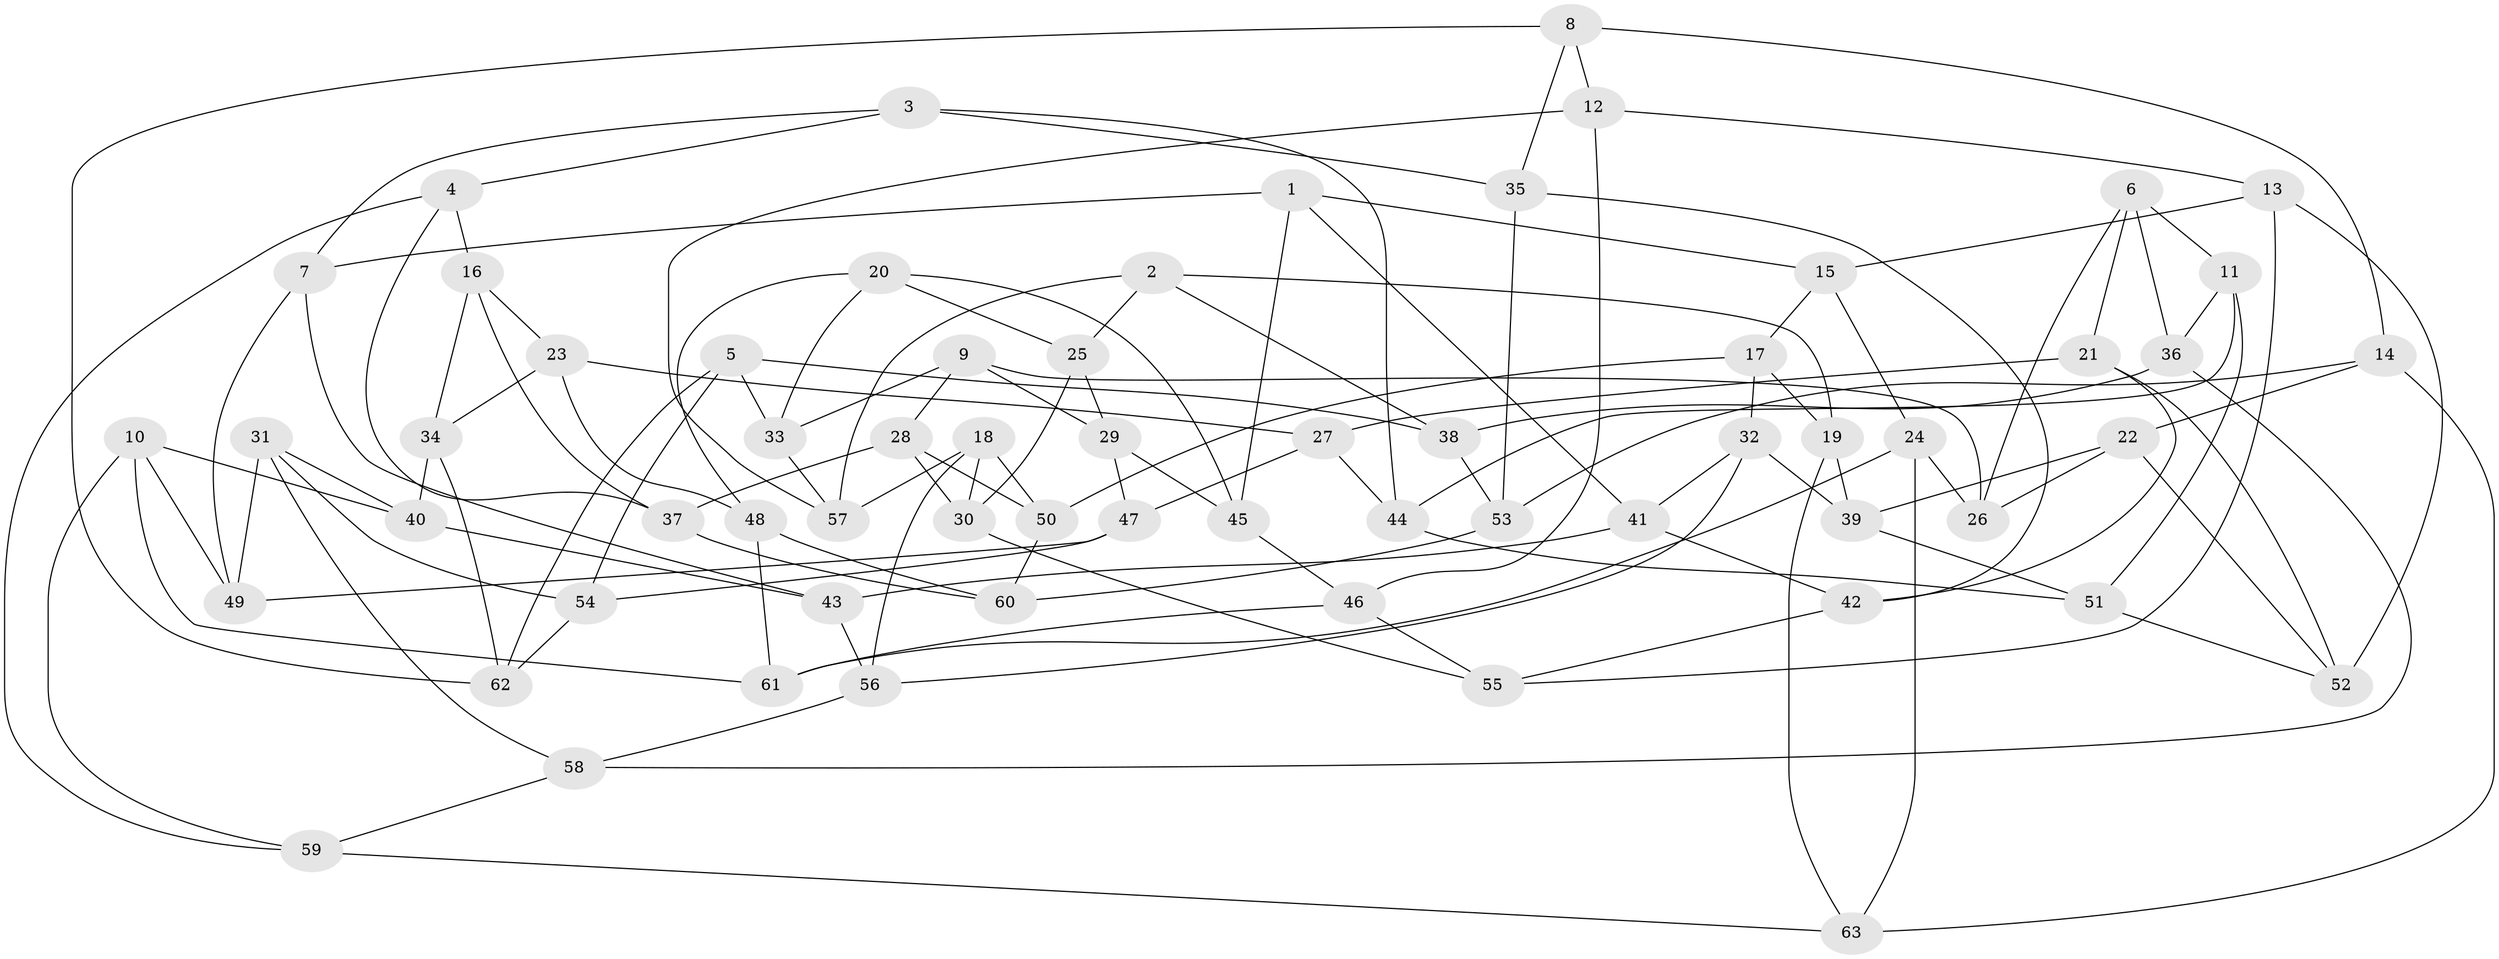 // Generated by graph-tools (version 1.1) at 2025/37/03/09/25 02:37:56]
// undirected, 63 vertices, 126 edges
graph export_dot {
graph [start="1"]
  node [color=gray90,style=filled];
  1;
  2;
  3;
  4;
  5;
  6;
  7;
  8;
  9;
  10;
  11;
  12;
  13;
  14;
  15;
  16;
  17;
  18;
  19;
  20;
  21;
  22;
  23;
  24;
  25;
  26;
  27;
  28;
  29;
  30;
  31;
  32;
  33;
  34;
  35;
  36;
  37;
  38;
  39;
  40;
  41;
  42;
  43;
  44;
  45;
  46;
  47;
  48;
  49;
  50;
  51;
  52;
  53;
  54;
  55;
  56;
  57;
  58;
  59;
  60;
  61;
  62;
  63;
  1 -- 41;
  1 -- 15;
  1 -- 45;
  1 -- 7;
  2 -- 25;
  2 -- 19;
  2 -- 57;
  2 -- 38;
  3 -- 4;
  3 -- 44;
  3 -- 35;
  3 -- 7;
  4 -- 16;
  4 -- 59;
  4 -- 37;
  5 -- 38;
  5 -- 54;
  5 -- 62;
  5 -- 33;
  6 -- 36;
  6 -- 11;
  6 -- 26;
  6 -- 21;
  7 -- 49;
  7 -- 43;
  8 -- 12;
  8 -- 62;
  8 -- 14;
  8 -- 35;
  9 -- 33;
  9 -- 28;
  9 -- 26;
  9 -- 29;
  10 -- 49;
  10 -- 61;
  10 -- 40;
  10 -- 59;
  11 -- 51;
  11 -- 44;
  11 -- 36;
  12 -- 57;
  12 -- 46;
  12 -- 13;
  13 -- 15;
  13 -- 52;
  13 -- 55;
  14 -- 53;
  14 -- 22;
  14 -- 63;
  15 -- 24;
  15 -- 17;
  16 -- 37;
  16 -- 23;
  16 -- 34;
  17 -- 50;
  17 -- 32;
  17 -- 19;
  18 -- 50;
  18 -- 56;
  18 -- 30;
  18 -- 57;
  19 -- 39;
  19 -- 63;
  20 -- 33;
  20 -- 25;
  20 -- 48;
  20 -- 45;
  21 -- 42;
  21 -- 27;
  21 -- 52;
  22 -- 52;
  22 -- 26;
  22 -- 39;
  23 -- 48;
  23 -- 34;
  23 -- 27;
  24 -- 26;
  24 -- 61;
  24 -- 63;
  25 -- 29;
  25 -- 30;
  27 -- 44;
  27 -- 47;
  28 -- 50;
  28 -- 37;
  28 -- 30;
  29 -- 45;
  29 -- 47;
  30 -- 55;
  31 -- 58;
  31 -- 40;
  31 -- 54;
  31 -- 49;
  32 -- 39;
  32 -- 41;
  32 -- 56;
  33 -- 57;
  34 -- 40;
  34 -- 62;
  35 -- 53;
  35 -- 42;
  36 -- 38;
  36 -- 58;
  37 -- 60;
  38 -- 53;
  39 -- 51;
  40 -- 43;
  41 -- 43;
  41 -- 42;
  42 -- 55;
  43 -- 56;
  44 -- 51;
  45 -- 46;
  46 -- 55;
  46 -- 61;
  47 -- 49;
  47 -- 54;
  48 -- 61;
  48 -- 60;
  50 -- 60;
  51 -- 52;
  53 -- 60;
  54 -- 62;
  56 -- 58;
  58 -- 59;
  59 -- 63;
}
